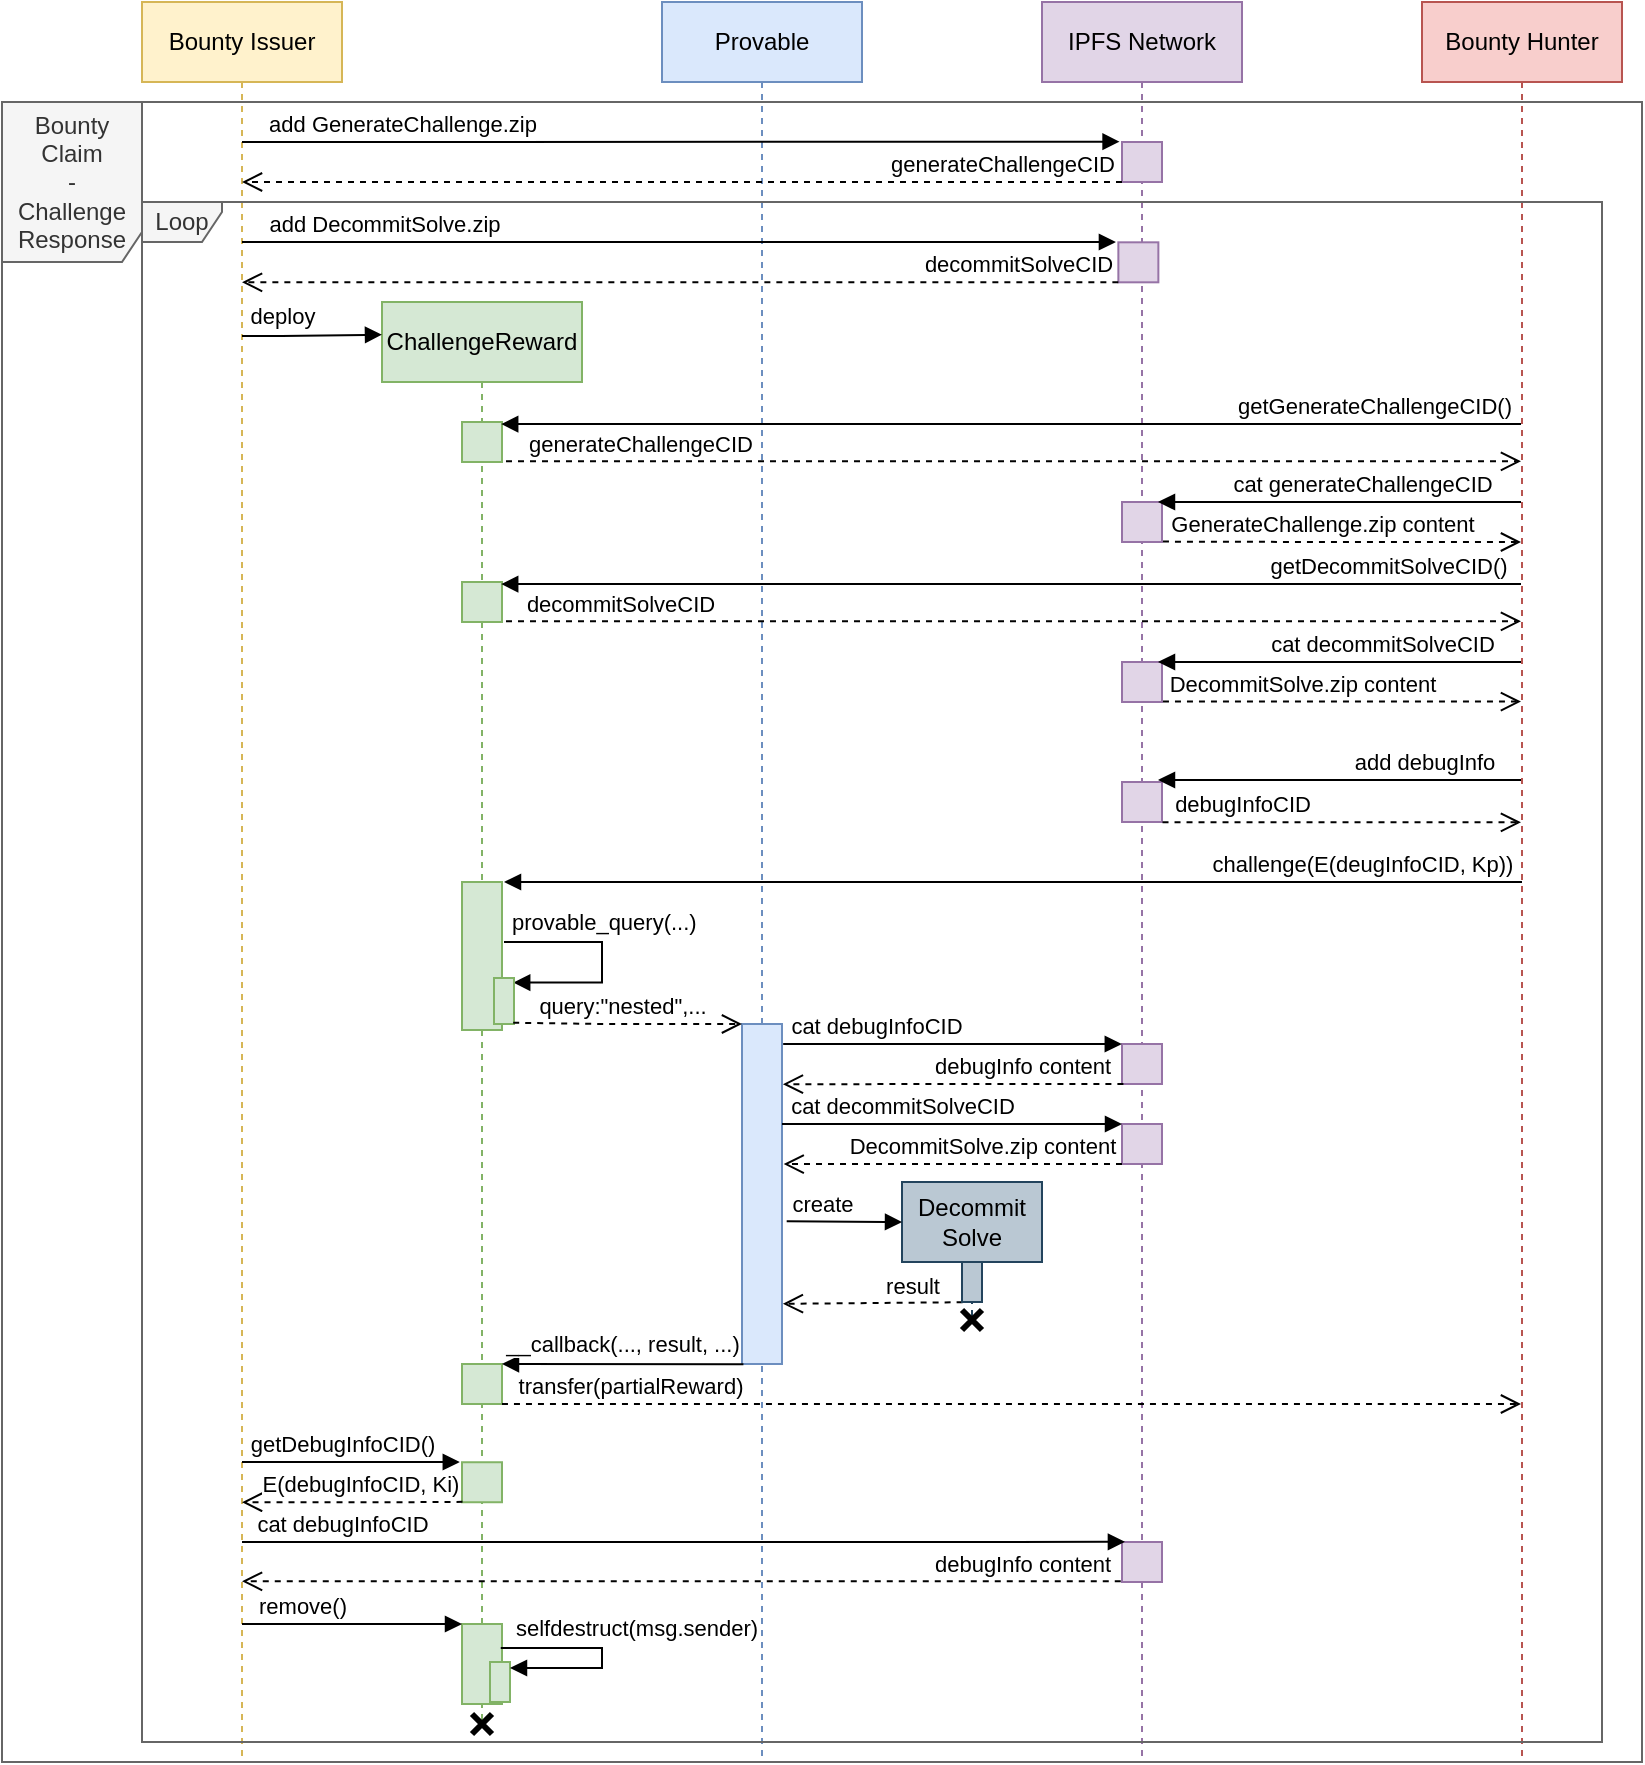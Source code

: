 <mxfile version="12.9.9" type="device"><diagram id="Zg9ZaViDISOJvVEV3d-t" name="Page-1"><mxGraphModel dx="1420" dy="823" grid="1" gridSize="10" guides="0" tooltips="1" connect="1" arrows="1" fold="1" page="1" pageScale="1" pageWidth="821" pageHeight="881" background="none" math="0" shadow="0"><root><mxCell id="0"/><mxCell id="1" parent="0"/><mxCell id="0SdXoI-cVDO_pvRehTKt-1" value="Bounty Hunter" style="shape=umlLifeline;perimeter=lifelinePerimeter;whiteSpace=wrap;html=1;container=1;collapsible=0;recursiveResize=0;outlineConnect=0;fillColor=#f8cecc;strokeColor=#b85450;" parent="1" vertex="1"><mxGeometry x="710" width="100" height="880" as="geometry"/></mxCell><mxCell id="0SdXoI-cVDO_pvRehTKt-2" value="ChallengeReward" style="shape=umlLifeline;perimeter=lifelinePerimeter;whiteSpace=wrap;html=1;container=1;collapsible=0;recursiveResize=0;outlineConnect=0;fillColor=#d5e8d4;strokeColor=#82b366;size=40;" parent="1" vertex="1"><mxGeometry x="190" y="150" width="100" height="710" as="geometry"/></mxCell><mxCell id="Zse1n_zmdXtdXRK1WloX-14" value="" style="html=1;points=[];perimeter=orthogonalPerimeter;fillColor=#d5e8d4;strokeColor=#82b366;" parent="0SdXoI-cVDO_pvRehTKt-2" vertex="1"><mxGeometry x="40" y="60" width="20" height="20" as="geometry"/></mxCell><mxCell id="KtdN0nz4SlBmc9qDMpj5-37" value="" style="html=1;points=[];perimeter=orthogonalPerimeter;fillColor=#d5e8d4;strokeColor=#82b366;" parent="0SdXoI-cVDO_pvRehTKt-2" vertex="1"><mxGeometry x="40" y="290" width="20" height="74" as="geometry"/></mxCell><mxCell id="KtdN0nz4SlBmc9qDMpj5-30" value="provable_query(...)" style="edgeStyle=orthogonalEdgeStyle;html=1;align=left;spacingLeft=2;endArrow=block;rounded=0;entryX=0.96;entryY=0.1;entryDx=0;entryDy=0;entryPerimeter=0;" parent="0SdXoI-cVDO_pvRehTKt-2" target="QYv7q49x3v9jTCDYdUJ0-38" edge="1"><mxGeometry x="-0.914" y="10" relative="1" as="geometry"><mxPoint x="66" y="320" as="sourcePoint"/><Array as="points"><mxPoint x="61" y="320"/><mxPoint x="110" y="320"/><mxPoint x="110" y="340"/></Array><mxPoint x="70" y="340" as="targetPoint"/><mxPoint as="offset"/></mxGeometry></mxCell><mxCell id="KtdN0nz4SlBmc9qDMpj5-13" value="" style="html=1;points=[];perimeter=orthogonalPerimeter;fillColor=#d5e8d4;strokeColor=#82b366;" parent="0SdXoI-cVDO_pvRehTKt-2" vertex="1"><mxGeometry x="40" y="531" width="20" height="20" as="geometry"/></mxCell><mxCell id="KtdN0nz4SlBmc9qDMpj5-14" value="" style="html=1;points=[];perimeter=orthogonalPerimeter;fillColor=#d5e8d4;strokeColor=#82b366;" parent="0SdXoI-cVDO_pvRehTKt-2" vertex="1"><mxGeometry x="40" y="580.12" width="20" height="20" as="geometry"/></mxCell><mxCell id="KtdN0nz4SlBmc9qDMpj5-15" value="" style="html=1;points=[];perimeter=orthogonalPerimeter;fillColor=#d5e8d4;strokeColor=#82b366;" parent="0SdXoI-cVDO_pvRehTKt-2" vertex="1"><mxGeometry x="40" y="661" width="20" height="40" as="geometry"/></mxCell><mxCell id="QYv7q49x3v9jTCDYdUJ0-21" value="" style="html=1;points=[];perimeter=orthogonalPerimeter;fillColor=#d5e8d4;strokeColor=#82b366;" parent="0SdXoI-cVDO_pvRehTKt-2" vertex="1"><mxGeometry x="40" y="140" width="20" height="20" as="geometry"/></mxCell><mxCell id="QYv7q49x3v9jTCDYdUJ0-36" value="" style="shape=umlDestroy;whiteSpace=wrap;html=1;strokeWidth=3;" parent="0SdXoI-cVDO_pvRehTKt-2" vertex="1"><mxGeometry x="45" y="706" width="10" height="10" as="geometry"/></mxCell><mxCell id="QYv7q49x3v9jTCDYdUJ0-38" value="" style="html=1;points=[];perimeter=orthogonalPerimeter;fillColor=#d5e8d4;strokeColor=#82b366;" parent="0SdXoI-cVDO_pvRehTKt-2" vertex="1"><mxGeometry x="56" y="338" width="10" height="23" as="geometry"/></mxCell><mxCell id="QYv7q49x3v9jTCDYdUJ0-39" value="" style="html=1;points=[];perimeter=orthogonalPerimeter;fillColor=#d5e8d4;strokeColor=#82b366;" parent="0SdXoI-cVDO_pvRehTKt-2" vertex="1"><mxGeometry x="54" y="680" width="10" height="20" as="geometry"/></mxCell><mxCell id="QYv7q49x3v9jTCDYdUJ0-40" value="selfdestruct(msg.sender)" style="edgeStyle=orthogonalEdgeStyle;html=1;align=left;spacingLeft=2;endArrow=block;rounded=0;entryX=1;entryY=0;exitX=0.969;exitY=0.3;exitDx=0;exitDy=0;exitPerimeter=0;" parent="0SdXoI-cVDO_pvRehTKt-2" source="KtdN0nz4SlBmc9qDMpj5-15" edge="1"><mxGeometry x="-0.935" y="10" relative="1" as="geometry"><mxPoint x="64" y="673" as="sourcePoint"/><Array as="points"><mxPoint x="110" y="673"/><mxPoint x="110" y="683"/></Array><mxPoint x="64" y="683" as="targetPoint"/><mxPoint as="offset"/></mxGeometry></mxCell><mxCell id="0SdXoI-cVDO_pvRehTKt-3" value="Bounty Issuer" style="shape=umlLifeline;perimeter=lifelinePerimeter;whiteSpace=wrap;html=1;container=1;collapsible=0;recursiveResize=0;outlineConnect=0;fillColor=#fff2cc;strokeColor=#d6b656;" parent="1" vertex="1"><mxGeometry x="70" width="100" height="880" as="geometry"/></mxCell><mxCell id="0SdXoI-cVDO_pvRehTKt-4" value="Provable" style="shape=umlLifeline;perimeter=lifelinePerimeter;whiteSpace=wrap;html=1;container=1;collapsible=0;recursiveResize=0;outlineConnect=0;fillColor=#dae8fc;strokeColor=#6c8ebf;" parent="1" vertex="1"><mxGeometry x="330" width="100" height="880" as="geometry"/></mxCell><mxCell id="KtdN0nz4SlBmc9qDMpj5-16" value="" style="html=1;points=[];perimeter=orthogonalPerimeter;fillColor=#dae8fc;strokeColor=#6c8ebf;" parent="0SdXoI-cVDO_pvRehTKt-4" vertex="1"><mxGeometry x="40" y="511" width="20" height="170" as="geometry"/></mxCell><mxCell id="0SdXoI-cVDO_pvRehTKt-49" value="deploy" style="html=1;verticalAlign=bottom;endArrow=block;entryX=0;entryY=0.023;entryDx=0;entryDy=0;entryPerimeter=0;" parent="1" source="0SdXoI-cVDO_pvRehTKt-3" target="0SdXoI-cVDO_pvRehTKt-2" edge="1"><mxGeometry x="-0.422" y="1" width="80" relative="1" as="geometry"><mxPoint x="69.5" y="170" as="sourcePoint"/><mxPoint x="160" y="170" as="targetPoint"/><Array as="points"><mxPoint x="140" y="167"/></Array><mxPoint as="offset"/></mxGeometry></mxCell><mxCell id="aj4NLp81USZ4DbQW5blv-1" value="IPFS Network" style="shape=umlLifeline;perimeter=lifelinePerimeter;whiteSpace=wrap;html=1;container=1;collapsible=0;recursiveResize=0;outlineConnect=0;fillColor=#e1d5e7;strokeColor=#9673a6;" parent="1" vertex="1"><mxGeometry x="520" width="100" height="880" as="geometry"/></mxCell><mxCell id="Zse1n_zmdXtdXRK1WloX-3" value="" style="html=1;points=[];perimeter=orthogonalPerimeter;fillColor=#e1d5e7;strokeColor=#9673a6;" parent="aj4NLp81USZ4DbQW5blv-1" vertex="1"><mxGeometry x="40" y="70" width="20" height="20" as="geometry"/></mxCell><mxCell id="KtdN0nz4SlBmc9qDMpj5-9" value="" style="html=1;points=[];perimeter=orthogonalPerimeter;fillColor=#e1d5e7;strokeColor=#9673a6;" parent="aj4NLp81USZ4DbQW5blv-1" vertex="1"><mxGeometry x="40" y="250" width="20" height="20" as="geometry"/></mxCell><mxCell id="KtdN0nz4SlBmc9qDMpj5-43" value="" style="html=1;points=[];perimeter=orthogonalPerimeter;fillColor=#e1d5e7;strokeColor=#9673a6;" parent="aj4NLp81USZ4DbQW5blv-1" vertex="1"><mxGeometry x="40" y="521" width="20" height="20" as="geometry"/></mxCell><mxCell id="KtdN0nz4SlBmc9qDMpj5-39" value="" style="html=1;points=[];perimeter=orthogonalPerimeter;fillColor=#e1d5e7;strokeColor=#9673a6;" parent="aj4NLp81USZ4DbQW5blv-1" vertex="1"><mxGeometry x="40" y="390" width="20" height="20" as="geometry"/></mxCell><mxCell id="KtdN0nz4SlBmc9qDMpj5-46" value="" style="html=1;points=[];perimeter=orthogonalPerimeter;fillColor=#e1d5e7;strokeColor=#9673a6;" parent="aj4NLp81USZ4DbQW5blv-1" vertex="1"><mxGeometry x="40" y="561" width="20" height="20" as="geometry"/></mxCell><mxCell id="KtdN0nz4SlBmc9qDMpj5-24" value="" style="html=1;points=[];perimeter=orthogonalPerimeter;fillColor=#e1d5e7;strokeColor=#9673a6;" parent="aj4NLp81USZ4DbQW5blv-1" vertex="1"><mxGeometry x="40" y="770" width="20" height="20" as="geometry"/></mxCell><mxCell id="QYv7q49x3v9jTCDYdUJ0-11" value="" style="html=1;points=[];perimeter=orthogonalPerimeter;fillColor=#e1d5e7;strokeColor=#9673a6;" parent="aj4NLp81USZ4DbQW5blv-1" vertex="1"><mxGeometry x="38.18" y="120.16" width="20" height="20" as="geometry"/></mxCell><mxCell id="QYv7q49x3v9jTCDYdUJ0-16" value="" style="html=1;points=[];perimeter=orthogonalPerimeter;fillColor=#e1d5e7;strokeColor=#9673a6;" parent="aj4NLp81USZ4DbQW5blv-1" vertex="1"><mxGeometry x="40" y="330" width="20" height="20" as="geometry"/></mxCell><mxCell id="aj4NLp81USZ4DbQW5blv-21" value="getGenerateChallengeCID()" style="html=1;verticalAlign=bottom;endArrow=block;entryX=0.98;entryY=0.052;entryDx=0;entryDy=0;entryPerimeter=0;" parent="1" source="0SdXoI-cVDO_pvRehTKt-1" target="Zse1n_zmdXtdXRK1WloX-14" edge="1"><mxGeometry x="-0.706" width="80" relative="1" as="geometry"><mxPoint x="760" y="211" as="sourcePoint"/><mxPoint x="209.5" y="210" as="targetPoint"/><Array as="points"/><mxPoint x="1" as="offset"/></mxGeometry></mxCell><mxCell id="aj4NLp81USZ4DbQW5blv-25" value="generateChallengeCID" style="html=1;verticalAlign=bottom;endArrow=open;dashed=1;endSize=8;exitX=1.1;exitY=0.983;exitDx=0;exitDy=0;exitPerimeter=0;" parent="1" source="Zse1n_zmdXtdXRK1WloX-14" target="0SdXoI-cVDO_pvRehTKt-1" edge="1"><mxGeometry x="-0.737" relative="1" as="geometry"><mxPoint x="760" y="230" as="targetPoint"/><mxPoint x="230" y="230" as="sourcePoint"/><Array as="points"/><mxPoint as="offset"/></mxGeometry></mxCell><mxCell id="aj4NLp81USZ4DbQW5blv-28" value="add GenerateChallenge.zip" style="html=1;verticalAlign=bottom;endArrow=block;entryX=-0.061;entryY=-0.008;entryDx=0;entryDy=0;entryPerimeter=0;" parent="1" source="0SdXoI-cVDO_pvRehTKt-3" target="Zse1n_zmdXtdXRK1WloX-3" edge="1"><mxGeometry x="-0.634" width="80" relative="1" as="geometry"><mxPoint x="69.5" y="120" as="sourcePoint"/><mxPoint x="620" y="120" as="targetPoint"/><Array as="points"><mxPoint x="130" y="70"/></Array><mxPoint as="offset"/></mxGeometry></mxCell><mxCell id="aj4NLp81USZ4DbQW5blv-38" value="generateChallengeCID" style="html=1;verticalAlign=bottom;endArrow=open;dashed=1;endSize=8;exitX=0;exitY=1;exitDx=0;exitDy=0;exitPerimeter=0;" parent="1" source="Zse1n_zmdXtdXRK1WloX-3" target="0SdXoI-cVDO_pvRehTKt-3" edge="1"><mxGeometry x="-0.726" relative="1" as="geometry"><mxPoint x="630" y="140" as="sourcePoint"/><mxPoint x="82" y="141.02" as="targetPoint"/><mxPoint as="offset"/><Array as="points"/></mxGeometry></mxCell><mxCell id="KtdN0nz4SlBmc9qDMpj5-5" value="cat generateChallengeCID" style="html=1;verticalAlign=bottom;endArrow=block;entryX=0.9;entryY=0;entryDx=0;entryDy=0;entryPerimeter=0;" parent="1" source="0SdXoI-cVDO_pvRehTKt-1" target="KtdN0nz4SlBmc9qDMpj5-9" edge="1"><mxGeometry x="-0.124" width="80" relative="1" as="geometry"><mxPoint x="760" y="250" as="sourcePoint"/><mxPoint x="629.5" y="290" as="targetPoint"/><Array as="points"/><mxPoint as="offset"/></mxGeometry></mxCell><mxCell id="KtdN0nz4SlBmc9qDMpj5-6" value="GenerateChallenge.zip content" style="html=1;verticalAlign=bottom;endArrow=open;dashed=1;endSize=8;exitX=1.024;exitY=0.99;exitDx=0;exitDy=0;exitPerimeter=0;" parent="1" source="KtdN0nz4SlBmc9qDMpj5-9" target="0SdXoI-cVDO_pvRehTKt-1" edge="1"><mxGeometry x="-0.112" relative="1" as="geometry"><mxPoint x="640" y="270" as="sourcePoint"/><mxPoint x="760" y="270" as="targetPoint"/><Array as="points"><mxPoint x="660" y="270"/></Array><mxPoint as="offset"/></mxGeometry></mxCell><mxCell id="KtdN0nz4SlBmc9qDMpj5-18" value="query:&quot;nested&quot;,..." style="html=1;verticalAlign=bottom;endArrow=open;dashed=1;endSize=8;exitX=0.96;exitY=0.973;exitDx=0;exitDy=0;exitPerimeter=0;entryX=0;entryY=0;entryDx=0;entryDy=0;entryPerimeter=0;" parent="1" source="QYv7q49x3v9jTCDYdUJ0-38" target="KtdN0nz4SlBmc9qDMpj5-16" edge="1"><mxGeometry x="-0.049" relative="1" as="geometry"><mxPoint x="310" y="511" as="targetPoint"/><mxPoint x="250.22" y="510.72" as="sourcePoint"/><Array as="points"><mxPoint x="300" y="511"/></Array><mxPoint as="offset"/></mxGeometry></mxCell><mxCell id="KtdN0nz4SlBmc9qDMpj5-19" value="transfer(partialReward)" style="html=1;verticalAlign=bottom;endArrow=open;dashed=1;endSize=8;exitX=0.999;exitY=0.999;exitDx=0;exitDy=0;exitPerimeter=0;" parent="1" source="KtdN0nz4SlBmc9qDMpj5-13" target="0SdXoI-cVDO_pvRehTKt-1" edge="1"><mxGeometry x="-0.748" relative="1" as="geometry"><mxPoint x="230" y="701" as="sourcePoint"/><mxPoint x="739.5" y="701" as="targetPoint"/><mxPoint as="offset"/><Array as="points"><mxPoint x="680" y="701"/><mxPoint x="690" y="701"/></Array></mxGeometry></mxCell><mxCell id="KtdN0nz4SlBmc9qDMpj5-20" value="getDebugInfoCID()" style="html=1;verticalAlign=bottom;endArrow=block;entryX=-0.055;entryY=-0.006;entryDx=0;entryDy=0;entryPerimeter=0;" parent="1" source="0SdXoI-cVDO_pvRehTKt-3" target="KtdN0nz4SlBmc9qDMpj5-14" edge="1"><mxGeometry x="-0.078" relative="1" as="geometry"><mxPoint x="52" y="730.0" as="sourcePoint"/><mxPoint x="200" y="730.12" as="targetPoint"/><mxPoint as="offset"/></mxGeometry></mxCell><mxCell id="KtdN0nz4SlBmc9qDMpj5-21" value="E(debugInfoCID, Ki)" style="html=1;verticalAlign=bottom;endArrow=open;dashed=1;endSize=8;exitX=0.013;exitY=0.99;exitDx=0;exitDy=0;exitPerimeter=0;" parent="1" source="KtdN0nz4SlBmc9qDMpj5-14" target="0SdXoI-cVDO_pvRehTKt-3" edge="1"><mxGeometry x="-0.067" relative="1" as="geometry"><mxPoint x="90" y="750" as="targetPoint"/><mxPoint x="190" y="750.12" as="sourcePoint"/><Array as="points"><mxPoint x="200" y="750.12"/></Array><mxPoint as="offset"/></mxGeometry></mxCell><mxCell id="KtdN0nz4SlBmc9qDMpj5-22" value="remove()" style="html=1;verticalAlign=bottom;endArrow=block;entryX=0;entryY=0;entryDx=0;entryDy=0;entryPerimeter=0;" parent="1" source="0SdXoI-cVDO_pvRehTKt-3" target="KtdN0nz4SlBmc9qDMpj5-15" edge="1"><mxGeometry x="-0.454" width="80" relative="1" as="geometry"><mxPoint x="52" y="830.12" as="sourcePoint"/><mxPoint x="200" y="830.12" as="targetPoint"/><Array as="points"/><mxPoint as="offset"/></mxGeometry></mxCell><mxCell id="KtdN0nz4SlBmc9qDMpj5-23" value="challenge(E(deugInfoCID, Kp))" style="html=1;verticalAlign=bottom;endArrow=block;entryX=1.05;entryY=0;entryDx=0;entryDy=0;entryPerimeter=0;" parent="1" source="0SdXoI-cVDO_pvRehTKt-1" target="KtdN0nz4SlBmc9qDMpj5-37" edge="1"><mxGeometry x="-0.684" width="80" relative="1" as="geometry"><mxPoint x="739" y="440" as="sourcePoint"/><mxPoint x="209.5" y="441" as="targetPoint"/><mxPoint as="offset"/><Array as="points"><mxPoint x="760" y="440"/></Array></mxGeometry></mxCell><mxCell id="KtdN0nz4SlBmc9qDMpj5-25" value="cat debugInfoCID" style="html=1;verticalAlign=bottom;endArrow=block;exitX=1.029;exitY=0.059;exitDx=0;exitDy=0;exitPerimeter=0;entryX=-0.005;entryY=0;entryDx=0;entryDy=0;entryPerimeter=0;" parent="1" source="KtdN0nz4SlBmc9qDMpj5-16" target="KtdN0nz4SlBmc9qDMpj5-43" edge="1"><mxGeometry x="-0.452" width="80" relative="1" as="geometry"><mxPoint x="360" y="521" as="sourcePoint"/><mxPoint x="620" y="521" as="targetPoint"/><Array as="points"/><mxPoint as="offset"/></mxGeometry></mxCell><mxCell id="KtdN0nz4SlBmc9qDMpj5-26" value="debugInfo content" style="html=1;verticalAlign=bottom;endArrow=open;dashed=1;endSize=8;entryX=1.022;entryY=0.177;entryDx=0;entryDy=0;entryPerimeter=0;exitX=0.035;exitY=1;exitDx=0;exitDy=0;exitPerimeter=0;" parent="1" source="KtdN0nz4SlBmc9qDMpj5-43" target="KtdN0nz4SlBmc9qDMpj5-16" edge="1"><mxGeometry x="-0.404" relative="1" as="geometry"><mxPoint x="620" y="541" as="sourcePoint"/><mxPoint x="360" y="541" as="targetPoint"/><Array as="points"><mxPoint x="540" y="541"/></Array><mxPoint as="offset"/></mxGeometry></mxCell><mxCell id="KtdN0nz4SlBmc9qDMpj5-27" value="cat decommitSolveCID" style="html=1;verticalAlign=bottom;endArrow=block;entryX=0;entryY=0;entryDx=0;entryDy=0;entryPerimeter=0;" parent="1" source="KtdN0nz4SlBmc9qDMpj5-16" target="KtdN0nz4SlBmc9qDMpj5-46" edge="1"><mxGeometry x="-0.294" width="80" relative="1" as="geometry"><mxPoint x="360" y="561" as="sourcePoint"/><mxPoint x="629.5" y="561" as="targetPoint"/><Array as="points"/><mxPoint as="offset"/></mxGeometry></mxCell><mxCell id="KtdN0nz4SlBmc9qDMpj5-28" value="DecommitSolve.zip content" style="html=1;verticalAlign=bottom;endArrow=open;dashed=1;endSize=8;entryX=1.042;entryY=0.412;entryDx=0;entryDy=0;entryPerimeter=0;" parent="1" source="KtdN0nz4SlBmc9qDMpj5-46" target="KtdN0nz4SlBmc9qDMpj5-16" edge="1"><mxGeometry x="-0.172" relative="1" as="geometry"><mxPoint x="629.5" y="581" as="sourcePoint"/><mxPoint x="360" y="581" as="targetPoint"/><Array as="points"/><mxPoint as="offset"/></mxGeometry></mxCell><mxCell id="KtdN0nz4SlBmc9qDMpj5-32" value="result" style="html=1;verticalAlign=bottom;endArrow=open;dashed=1;endSize=8;entryX=1.022;entryY=0.823;entryDx=0;entryDy=0;entryPerimeter=0;exitX=0.03;exitY=1.006;exitDx=0;exitDy=0;exitPerimeter=0;" parent="1" source="KtdN0nz4SlBmc9qDMpj5-29" target="KtdN0nz4SlBmc9qDMpj5-16" edge="1"><mxGeometry x="-0.448" y="1" relative="1" as="geometry"><mxPoint x="450" y="651" as="sourcePoint"/><mxPoint x="360" y="651" as="targetPoint"/><Array as="points"/><mxPoint as="offset"/></mxGeometry></mxCell><mxCell id="KtdN0nz4SlBmc9qDMpj5-40" value="debugInfoCID" style="html=1;verticalAlign=bottom;endArrow=open;dashed=1;endSize=8;exitX=1.013;exitY=1.007;exitDx=0;exitDy=0;exitPerimeter=0;" parent="1" source="KtdN0nz4SlBmc9qDMpj5-39" target="0SdXoI-cVDO_pvRehTKt-1" edge="1"><mxGeometry x="-0.557" relative="1" as="geometry"><mxPoint x="640" y="401" as="sourcePoint"/><mxPoint x="739.5" y="401.14" as="targetPoint"/><Array as="points"/><mxPoint as="offset"/></mxGeometry></mxCell><mxCell id="KtdN0nz4SlBmc9qDMpj5-41" value="add debugInfo" style="html=1;verticalAlign=bottom;endArrow=block;entryX=0.9;entryY=-0.05;entryDx=0;entryDy=0;entryPerimeter=0;" parent="1" source="0SdXoI-cVDO_pvRehTKt-1" target="KtdN0nz4SlBmc9qDMpj5-39" edge="1"><mxGeometry x="-0.455" width="80" relative="1" as="geometry"><mxPoint x="739.5" y="380" as="sourcePoint"/><mxPoint x="740" y="401" as="targetPoint"/><mxPoint x="1" as="offset"/></mxGeometry></mxCell><mxCell id="iRvNEid0qojy2DR_ZG8d-1" value="Bounty Claim&lt;br&gt;-&lt;br&gt;Challenge&lt;br&gt;Response" style="shape=umlFrame;whiteSpace=wrap;html=1;fillColor=#f5f5f5;strokeColor=#666666;fontColor=#333333;width=70;height=80;" parent="1" vertex="1"><mxGeometry y="50" width="820" height="830" as="geometry"/></mxCell><mxCell id="QYv7q49x3v9jTCDYdUJ0-12" value="add DecommitSolve.zip" style="html=1;verticalAlign=bottom;endArrow=block;entryX=-0.061;entryY=-0.008;entryDx=0;entryDy=0;entryPerimeter=0;" parent="1" source="0SdXoI-cVDO_pvRehTKt-3" target="QYv7q49x3v9jTCDYdUJ0-11" edge="1"><mxGeometry x="-0.678" width="80" relative="1" as="geometry"><mxPoint x="130" y="120" as="sourcePoint"/><mxPoint x="618.18" y="170.16" as="targetPoint"/><Array as="points"><mxPoint x="130" y="120"/></Array><mxPoint as="offset"/></mxGeometry></mxCell><mxCell id="QYv7q49x3v9jTCDYdUJ0-13" value="decommitSolveCID" style="html=1;verticalAlign=bottom;endArrow=open;dashed=1;endSize=8;exitX=0;exitY=1;exitDx=0;exitDy=0;exitPerimeter=0;" parent="1" source="QYv7q49x3v9jTCDYdUJ0-11" target="0SdXoI-cVDO_pvRehTKt-3" edge="1"><mxGeometry x="-0.771" relative="1" as="geometry"><mxPoint x="628.18" y="190.16" as="sourcePoint"/><mxPoint x="140" y="140" as="targetPoint"/><mxPoint as="offset"/><Array as="points"/></mxGeometry></mxCell><mxCell id="KtdN0nz4SlBmc9qDMpj5-35" value="cat debugInfoCID" style="html=1;verticalAlign=bottom;endArrow=block;entryX=0.073;entryY=-0.006;entryDx=0;entryDy=0;entryPerimeter=0;" parent="1" source="0SdXoI-cVDO_pvRehTKt-3" target="KtdN0nz4SlBmc9qDMpj5-24" edge="1"><mxGeometry x="0.591" y="301" width="80" relative="1" as="geometry"><mxPoint x="52" y="780.12" as="sourcePoint"/><mxPoint x="590" y="780.12" as="targetPoint"/><Array as="points"><mxPoint x="471" y="770"/></Array><mxPoint x="-301" y="301" as="offset"/></mxGeometry></mxCell><mxCell id="KtdN0nz4SlBmc9qDMpj5-36" value="debugInfo content" style="html=1;verticalAlign=bottom;endArrow=open;dashed=1;endSize=8;exitX=-0.031;exitY=0.983;exitDx=0;exitDy=0;exitPerimeter=0;" parent="1" source="KtdN0nz4SlBmc9qDMpj5-24" target="0SdXoI-cVDO_pvRehTKt-3" edge="1"><mxGeometry x="-0.775" relative="1" as="geometry"><mxPoint x="599" y="800.12" as="sourcePoint"/><mxPoint x="52" y="800.12" as="targetPoint"/><Array as="points"/><mxPoint as="offset"/></mxGeometry></mxCell><mxCell id="QYv7q49x3v9jTCDYdUJ0-18" value="DecommitSolve.zip content" style="html=1;verticalAlign=bottom;endArrow=open;dashed=1;endSize=8;exitX=1.024;exitY=0.99;exitDx=0;exitDy=0;exitPerimeter=0;" parent="1" source="QYv7q49x3v9jTCDYdUJ0-16" target="0SdXoI-cVDO_pvRehTKt-1" edge="1"><mxGeometry x="-0.223" relative="1" as="geometry"><mxPoint x="640" y="330" as="sourcePoint"/><mxPoint x="739.5" y="329.8" as="targetPoint"/><Array as="points"/><mxPoint as="offset"/></mxGeometry></mxCell><mxCell id="QYv7q49x3v9jTCDYdUJ0-17" value="cat decommitSolveCID" style="html=1;verticalAlign=bottom;endArrow=block;entryX=0.9;entryY=0;entryDx=0;entryDy=0;entryPerimeter=0;" parent="1" source="0SdXoI-cVDO_pvRehTKt-1" target="QYv7q49x3v9jTCDYdUJ0-16" edge="1"><mxGeometry x="-0.234" width="80" relative="1" as="geometry"><mxPoint x="739.5" y="310" as="sourcePoint"/><mxPoint x="629.5" y="350" as="targetPoint"/><Array as="points"/><mxPoint as="offset"/></mxGeometry></mxCell><mxCell id="QYv7q49x3v9jTCDYdUJ0-23" value="decommitSolveCID" style="html=1;verticalAlign=bottom;endArrow=open;dashed=1;endSize=8;exitX=1.1;exitY=0.983;exitDx=0;exitDy=0;exitPerimeter=0;" parent="1" source="QYv7q49x3v9jTCDYdUJ0-21" target="0SdXoI-cVDO_pvRehTKt-1" edge="1"><mxGeometry x="-0.776" relative="1" as="geometry"><mxPoint x="739.5" y="299.66" as="targetPoint"/><mxPoint x="230" y="300" as="sourcePoint"/><Array as="points"/><mxPoint as="offset"/></mxGeometry></mxCell><mxCell id="QYv7q49x3v9jTCDYdUJ0-22" value="getDecommitSolveCID()" style="html=1;verticalAlign=bottom;endArrow=block;entryX=0.98;entryY=0.052;entryDx=0;entryDy=0;entryPerimeter=0;" parent="1" source="0SdXoI-cVDO_pvRehTKt-1" target="QYv7q49x3v9jTCDYdUJ0-21" edge="1"><mxGeometry x="-0.733" width="80" relative="1" as="geometry"><mxPoint x="739.5" y="281.04" as="sourcePoint"/><mxPoint x="209.5" y="280" as="targetPoint"/><Array as="points"/><mxPoint x="1" as="offset"/></mxGeometry></mxCell><mxCell id="aj4NLp81USZ4DbQW5blv-44" value="Decommit&lt;br&gt;Solve" style="shape=umlLifeline;perimeter=lifelinePerimeter;whiteSpace=wrap;html=1;container=1;collapsible=0;recursiveResize=0;outlineConnect=0;fillColor=#bac8d3;strokeColor=#23445d;" parent="1" vertex="1"><mxGeometry x="450" y="590" width="70" height="70" as="geometry"/></mxCell><mxCell id="KtdN0nz4SlBmc9qDMpj5-29" value="" style="html=1;points=[];perimeter=orthogonalPerimeter;fillColor=#bac8d3;strokeColor=#23445d;" parent="aj4NLp81USZ4DbQW5blv-44" vertex="1"><mxGeometry x="30" y="40" width="10" height="20" as="geometry"/></mxCell><mxCell id="QYv7q49x3v9jTCDYdUJ0-29" value="create" style="html=1;verticalAlign=bottom;endArrow=block;exitX=1.117;exitY=0.58;exitDx=0;exitDy=0;exitPerimeter=0;" parent="aj4NLp81USZ4DbQW5blv-44" source="KtdN0nz4SlBmc9qDMpj5-16" edge="1"><mxGeometry x="-0.387" width="80" relative="1" as="geometry"><mxPoint x="-70" y="20" as="sourcePoint"/><mxPoint y="20" as="targetPoint"/><mxPoint as="offset"/></mxGeometry></mxCell><mxCell id="KtdN0nz4SlBmc9qDMpj5-17" value="__callback(..., result, ...)" style="html=1;verticalAlign=bottom;endArrow=block;exitX=0.035;exitY=1.001;exitDx=0;exitDy=0;exitPerimeter=0;entryX=1;entryY=0;entryDx=0;entryDy=0;entryPerimeter=0;" parent="1" source="KtdN0nz4SlBmc9qDMpj5-16" target="KtdN0nz4SlBmc9qDMpj5-13" edge="1"><mxGeometry x="0.006" y="-1" width="80" relative="1" as="geometry"><mxPoint x="340" y="681" as="sourcePoint"/><mxPoint x="230" y="681" as="targetPoint"/><Array as="points"/><mxPoint as="offset"/></mxGeometry></mxCell><mxCell id="QYv7q49x3v9jTCDYdUJ0-32" value="" style="shape=umlDestroy;whiteSpace=wrap;html=1;strokeWidth=3;" parent="1" vertex="1"><mxGeometry x="480" y="654" width="10" height="10" as="geometry"/></mxCell><mxCell id="QYv7q49x3v9jTCDYdUJ0-45" value="Loop" style="shape=umlFrame;whiteSpace=wrap;html=1;width=40;height=20;fillColor=#f5f5f5;strokeColor=#666666;fontColor=#333333;" parent="1" vertex="1"><mxGeometry x="70" y="100" width="730" height="770" as="geometry"/></mxCell></root></mxGraphModel></diagram></mxfile>